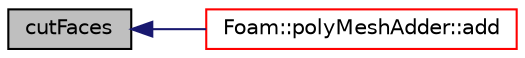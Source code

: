 digraph "cutFaces"
{
  bgcolor="transparent";
  edge [fontname="Helvetica",fontsize="10",labelfontname="Helvetica",labelfontsize="10"];
  node [fontname="Helvetica",fontsize="10",shape=record];
  rankdir="LR";
  Node125 [label="cutFaces",height=0.2,width=0.4,color="black", fillcolor="grey75", style="filled", fontcolor="black"];
  Node125 -> Node126 [dir="back",color="midnightblue",fontsize="10",style="solid",fontname="Helvetica"];
  Node126 [label="Foam::polyMeshAdder::add",height=0.2,width=0.4,color="red",URL="$a22353.html#a24c9d73a4265ffdfd8fd7fc1c73a1cdc",tooltip="Add two polyMeshes. Returns new polyMesh and map construct. "];
}
